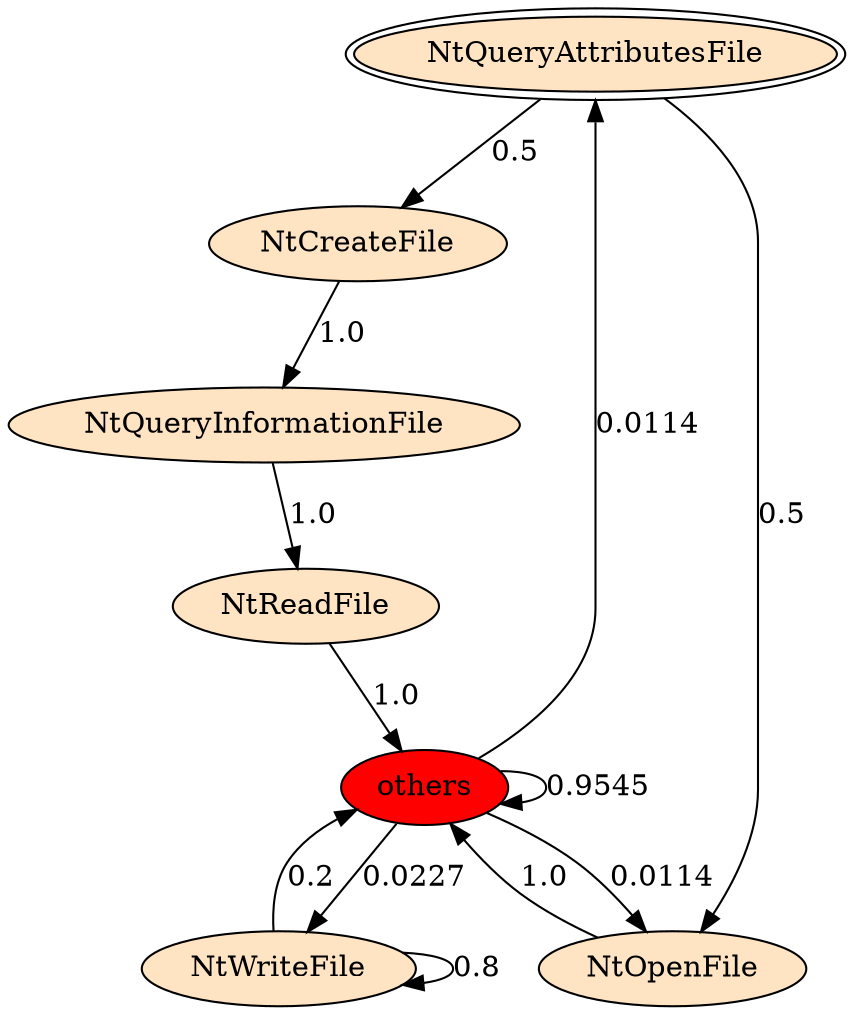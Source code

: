 digraph "/home/razvan/Desktop/CAPE_MARKOV/345/API_PER_CATEGORY/ReadFile_2.exe_6168_Files and I_O (Local file system)_API_per_Category_Transition_Matrix" {
	NtQueryAttributesFile [label=NtQueryAttributesFile fillcolor=bisque peripheries=2 style=filled]
	NtCreateFile [label=NtCreateFile fillcolor=bisque style=filled]
	NtQueryAttributesFile -> NtCreateFile [label=0.5]
	NtOpenFile [label=NtOpenFile fillcolor=bisque style=filled]
	NtQueryAttributesFile -> NtOpenFile [label=0.5]
	NtQueryInformationFile [label=NtQueryInformationFile fillcolor=bisque style=filled]
	NtCreateFile -> NtQueryInformationFile [label=1.0]
	NtReadFile [label=NtReadFile fillcolor=bisque style=filled]
	NtQueryInformationFile -> NtReadFile [label=1.0]
	others [label=others fillcolor=red style=filled]
	NtReadFile -> others [label=1.0]
	others -> NtQueryAttributesFile [label=0.0114]
	others -> others [label=0.9545]
	NtWriteFile [label=NtWriteFile fillcolor=bisque style=filled]
	others -> NtWriteFile [label=0.0227]
	others -> NtOpenFile [label=0.0114]
	NtWriteFile -> others [label=0.2]
	NtWriteFile -> NtWriteFile [label=0.8]
	NtOpenFile -> others [label=1.0]
}
